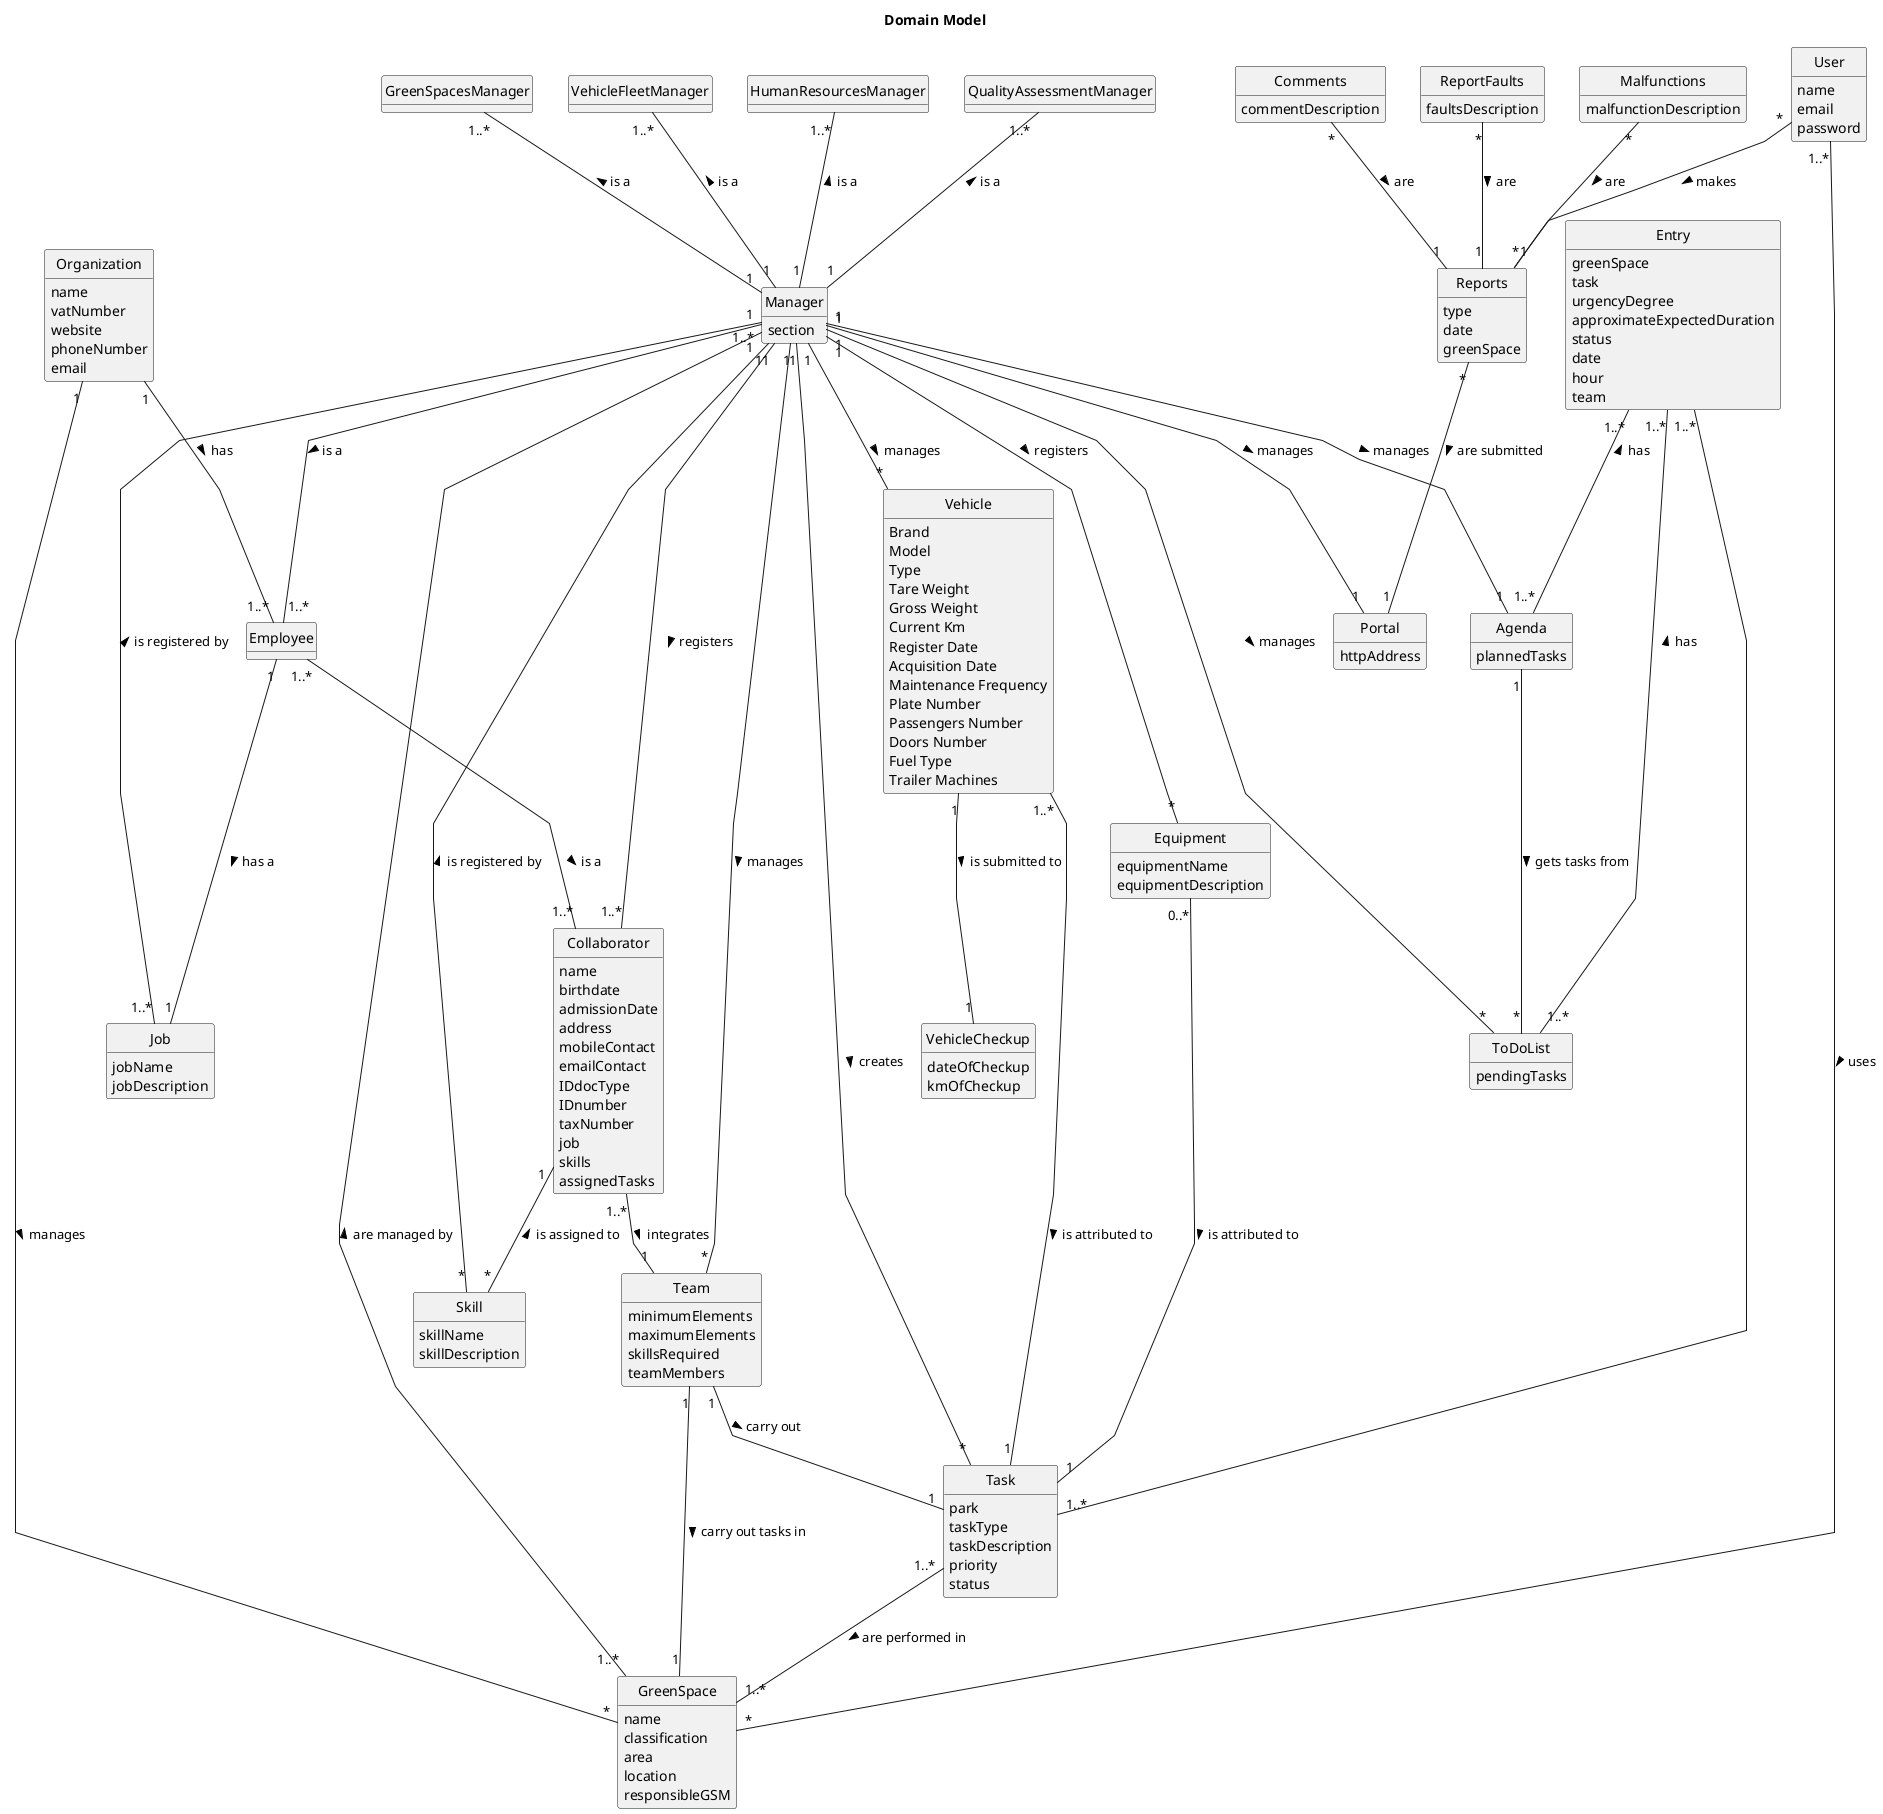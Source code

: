 @startuml
'skinparam monochrome true
skinparam packageStyle rectangle
skinparam shadowing false
skinparam linetype polyline
'left to right direction
skinparam classAttributeIconSize 0
hide circle
hide methods

title Domain Model

class Organization {
    name
    vatNumber
    website
    phoneNumber
    email
}

class Employee {

}

class Collaborator {
    name
    birthdate
    admissionDate
    address
    mobileContact
    emailContact
    IDdocType
    IDnumber
    taxNumber
    job
    skills
    assignedTasks

}

class Manager {
    section
}

class HumanResourcesManager {

}

class VehicleFleetManager {

}

class GreenSpacesManager {

}

class QualityAssessmentManager {

}

class Skill {
    skillName
    skillDescription
}

class Job {
    jobName
    jobDescription
}

class Vehicle {
    Brand
    Model
    Type
    Tare Weight
    Gross Weight
    Current Km
    Register Date
    Acquisition Date
    Maintenance Frequency
    Plate Number
    Passengers Number
    Doors Number
    Fuel Type
    Trailer Machines
}

class VehicleCheckup{
    dateOfCheckup
    kmOfCheckup
}

class Equipment {
    equipmentName
    equipmentDescription
}

class Agenda {
    plannedTasks
}


class Task {
    park
    taskType
    taskDescription
    priority
    status

}

class Entry{
    greenSpace
    task
    urgencyDegree
    approximateExpectedDuration
    status
    date
    hour
    team
}

class ToDoList{
    pendingTasks
}

class Team {
    minimumElements
    maximumElements
    skillsRequired
    teamMembers
}

class GreenSpace {
    name
    classification
    area
    location
    responsibleGSM
}

class Portal {
    httpAddress
}

class User {
    name
    email
    password
}

class Reports {
    type
    date
    greenSpace

}

class Comments {
    commentDescription
}

class ReportFaults {
    faultsDescription
}

class Malfunctions {
    malfunctionDescription
}

Manager "1..*" -- "1..*" Employee: is a >
Manager "1" -- "1" Portal: manages >
Manager "1" --up "1..*" Job:  is registered by <
Manager "1" -- "*" Skill: is registered by <
Manager "1" -- "1..*" Collaborator: registers >
Manager "1" -- "1" Agenda: manages >
Manager "1" -- "*" ToDoList: manages >
Manager "1" -- "*" Equipment: registers >
Manager "1" -- "*" Vehicle: manages >
Manager "1" -- "*" Task: creates >
Manager "1" -- "*" Team: manages >
Manager "1" --up "1..*" HumanResourcesManager: is a >
Manager "1" --up "1..*" VehicleFleetManager: is a >
Manager "1" --up "1..*" GreenSpacesManager: is a >
Manager "1" --up "1..*" QualityAssessmentManager: is a >

Agenda "1" -- "*" ToDoList: gets tasks from >

User "1..*" -- "*" GreenSpace: uses >
User "*" -- "*" Reports: makes >

Comments "*" -- "1" Reports: are >
ReportFaults "*" -- "1" Reports: are >
Malfunctions "*" -- "1" Reports: are >

Team "1" -- "1" GreenSpace: carry out tasks in >
Team "1" -- "1" Task: carry out >

Organization "1" -- "*" GreenSpace: manages >
Organization "1" -- "1..*" Employee : has >

Employee "1..*" -- "1..*" Collaborator: is a >
Employee "1" -- "1" Job: has a >

Collaborator "1" -- "*" Skill: is assigned to <
Collaborator "1..*" -- "1" Team: integrates >

Vehicle "1..*" -- "1" Task: is attributed to >
Vehicle "1" -- "1" VehicleCheckup: is submitted to >

Equipment "0..*" -- "1" Task: is attributed to >

Task "1..*" -- "1..*" GreenSpace: are performed in >

Entry "1..*" -- "1..*" Task
Entry "1..*" -- "1..*" ToDoList : has <
Entry "1..*" -- "1..*" Agenda : has <

GreenSpace "1..*" -- "1" Manager: are managed by >

Reports "*" -- "1" Portal: are submitted >

@enduml